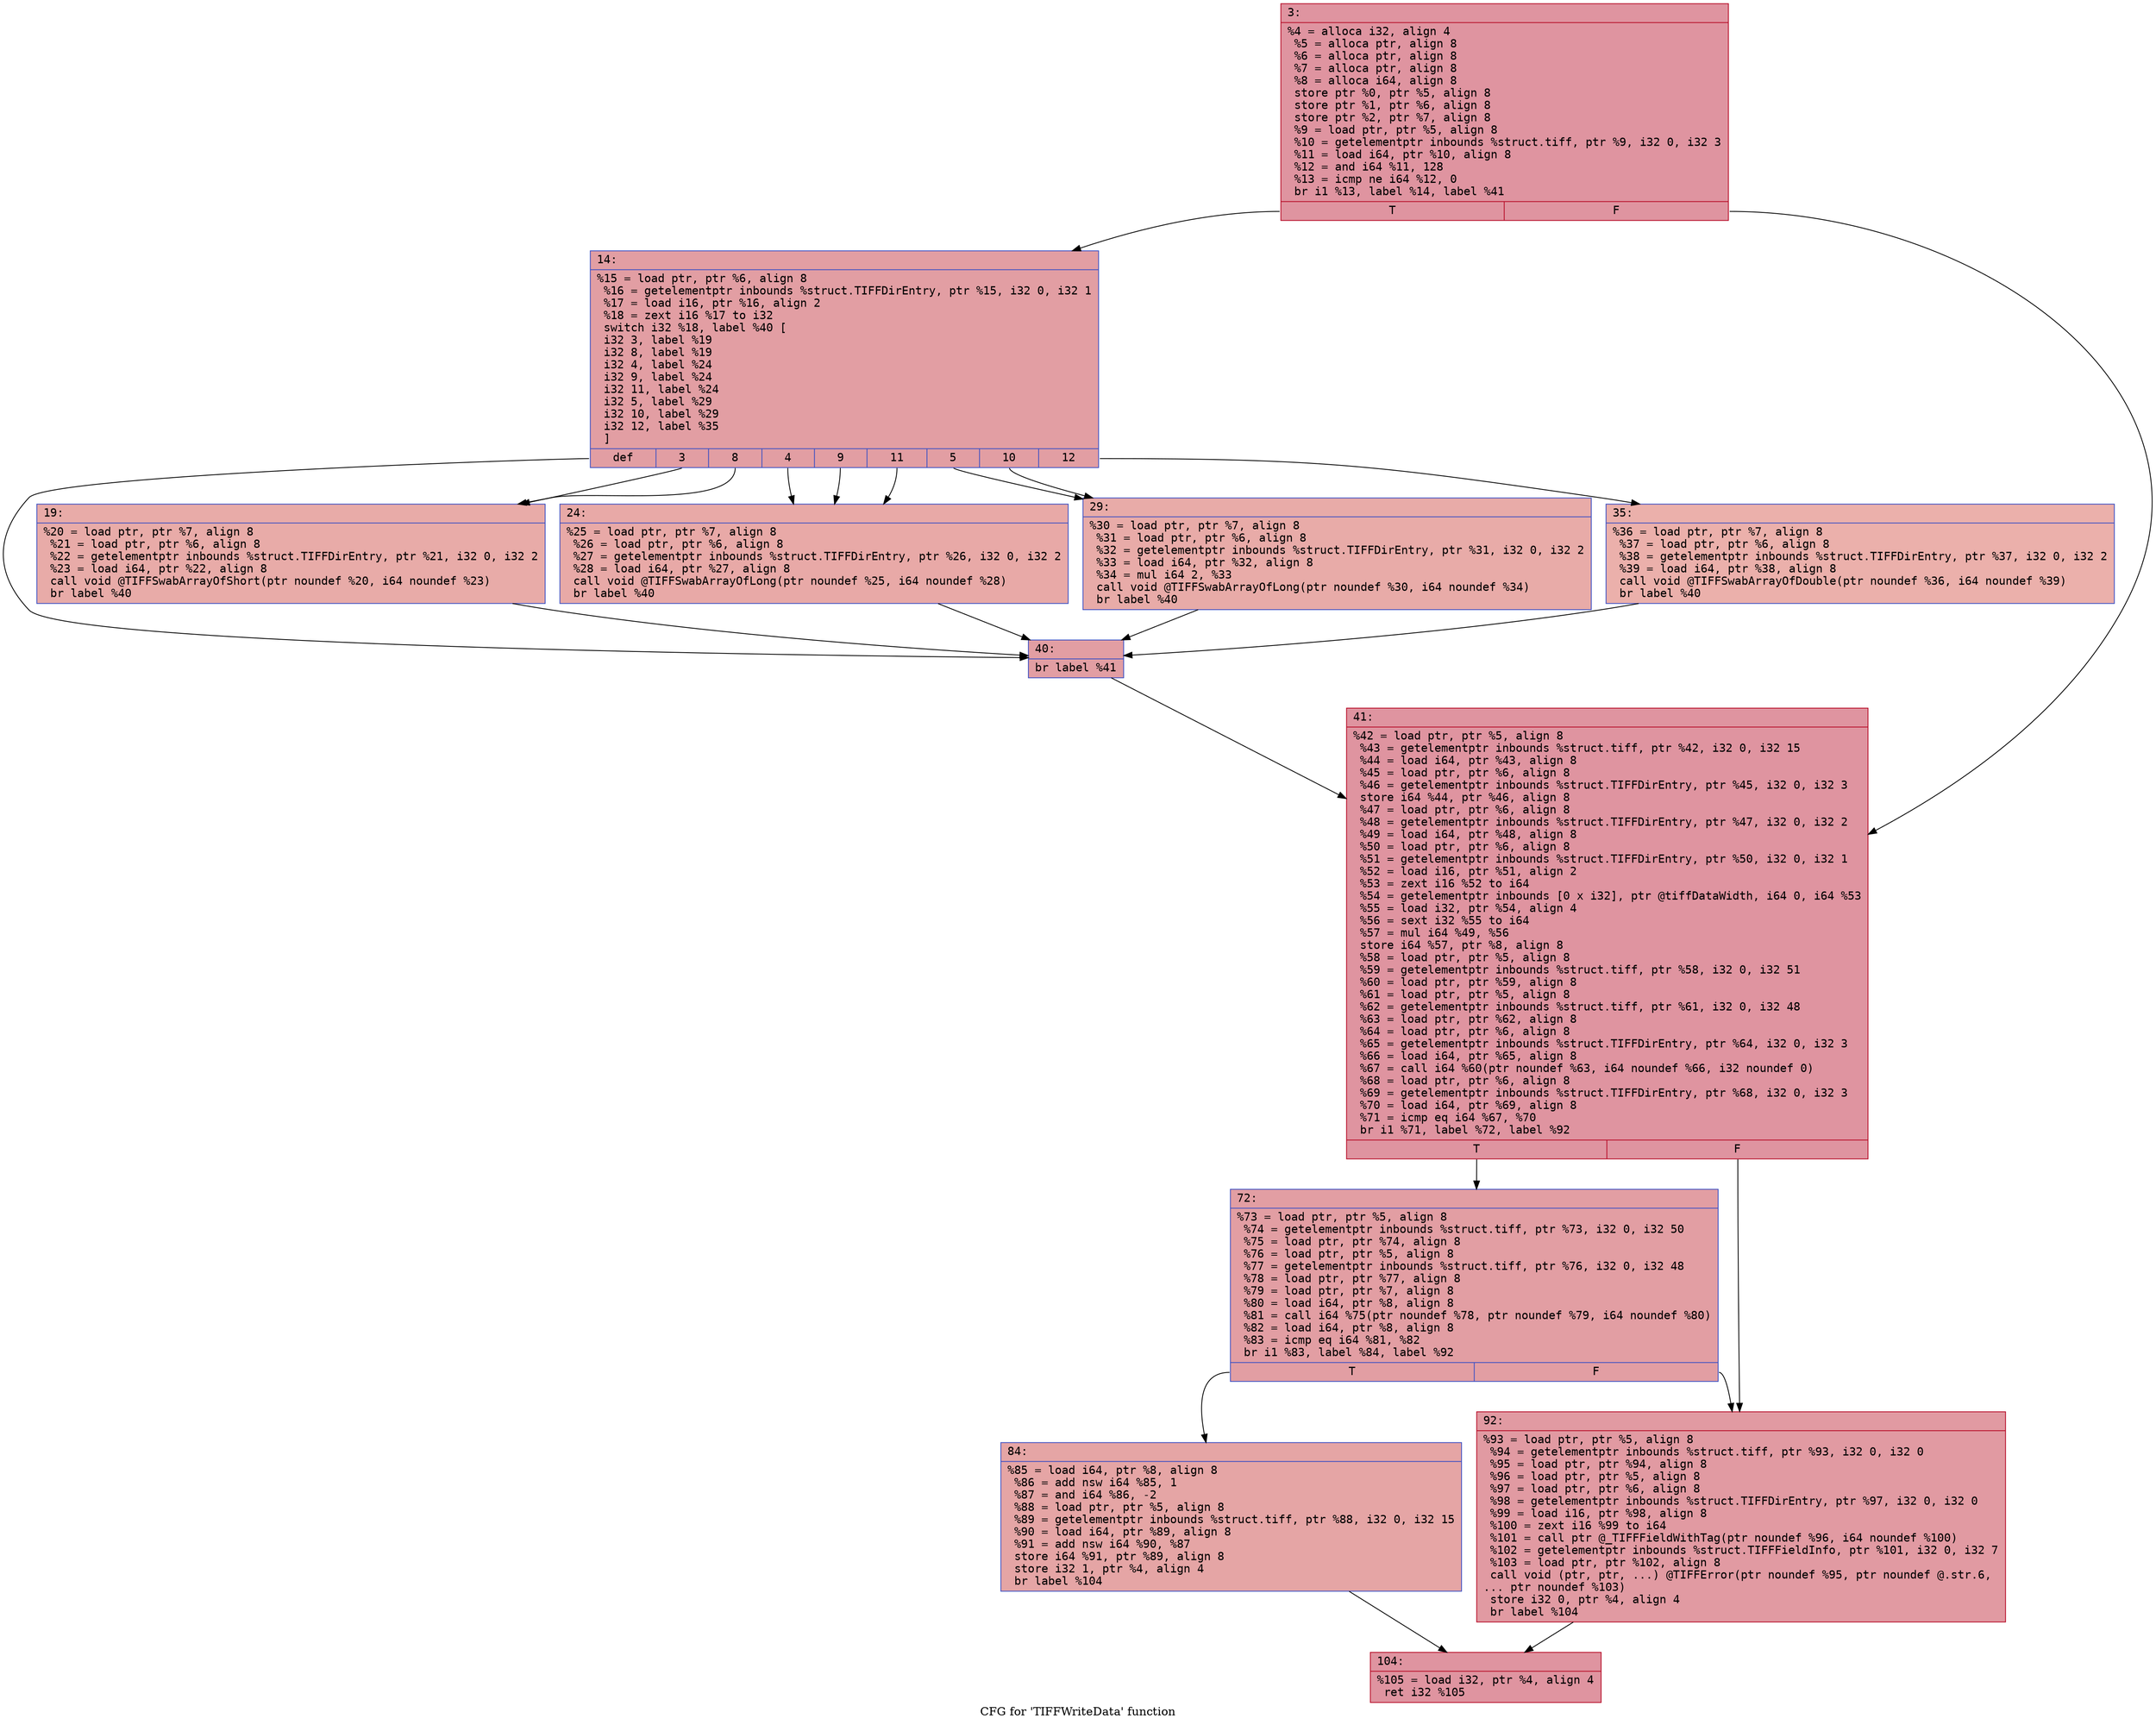 digraph "CFG for 'TIFFWriteData' function" {
	label="CFG for 'TIFFWriteData' function";

	Node0x6000017fe2b0 [shape=record,color="#b70d28ff", style=filled, fillcolor="#b70d2870" fontname="Courier",label="{3:\l|  %4 = alloca i32, align 4\l  %5 = alloca ptr, align 8\l  %6 = alloca ptr, align 8\l  %7 = alloca ptr, align 8\l  %8 = alloca i64, align 8\l  store ptr %0, ptr %5, align 8\l  store ptr %1, ptr %6, align 8\l  store ptr %2, ptr %7, align 8\l  %9 = load ptr, ptr %5, align 8\l  %10 = getelementptr inbounds %struct.tiff, ptr %9, i32 0, i32 3\l  %11 = load i64, ptr %10, align 8\l  %12 = and i64 %11, 128\l  %13 = icmp ne i64 %12, 0\l  br i1 %13, label %14, label %41\l|{<s0>T|<s1>F}}"];
	Node0x6000017fe2b0:s0 -> Node0x6000017fe300[tooltip="3 -> 14\nProbability 50.00%" ];
	Node0x6000017fe2b0:s1 -> Node0x6000017fe4e0[tooltip="3 -> 41\nProbability 50.00%" ];
	Node0x6000017fe300 [shape=record,color="#3d50c3ff", style=filled, fillcolor="#be242e70" fontname="Courier",label="{14:\l|  %15 = load ptr, ptr %6, align 8\l  %16 = getelementptr inbounds %struct.TIFFDirEntry, ptr %15, i32 0, i32 1\l  %17 = load i16, ptr %16, align 2\l  %18 = zext i16 %17 to i32\l  switch i32 %18, label %40 [\l    i32 3, label %19\l    i32 8, label %19\l    i32 4, label %24\l    i32 9, label %24\l    i32 11, label %24\l    i32 5, label %29\l    i32 10, label %29\l    i32 12, label %35\l  ]\l|{<s0>def|<s1>3|<s2>8|<s3>4|<s4>9|<s5>11|<s6>5|<s7>10|<s8>12}}"];
	Node0x6000017fe300:s0 -> Node0x6000017fe490[tooltip="14 -> 40\nProbability 11.11%" ];
	Node0x6000017fe300:s1 -> Node0x6000017fe350[tooltip="14 -> 19\nProbability 22.22%" ];
	Node0x6000017fe300:s2 -> Node0x6000017fe350[tooltip="14 -> 19\nProbability 22.22%" ];
	Node0x6000017fe300:s3 -> Node0x6000017fe3a0[tooltip="14 -> 24\nProbability 33.33%" ];
	Node0x6000017fe300:s4 -> Node0x6000017fe3a0[tooltip="14 -> 24\nProbability 33.33%" ];
	Node0x6000017fe300:s5 -> Node0x6000017fe3a0[tooltip="14 -> 24\nProbability 33.33%" ];
	Node0x6000017fe300:s6 -> Node0x6000017fe3f0[tooltip="14 -> 29\nProbability 22.22%" ];
	Node0x6000017fe300:s7 -> Node0x6000017fe3f0[tooltip="14 -> 29\nProbability 22.22%" ];
	Node0x6000017fe300:s8 -> Node0x6000017fe440[tooltip="14 -> 35\nProbability 11.11%" ];
	Node0x6000017fe350 [shape=record,color="#3d50c3ff", style=filled, fillcolor="#cc403a70" fontname="Courier",label="{19:\l|  %20 = load ptr, ptr %7, align 8\l  %21 = load ptr, ptr %6, align 8\l  %22 = getelementptr inbounds %struct.TIFFDirEntry, ptr %21, i32 0, i32 2\l  %23 = load i64, ptr %22, align 8\l  call void @TIFFSwabArrayOfShort(ptr noundef %20, i64 noundef %23)\l  br label %40\l}"];
	Node0x6000017fe350 -> Node0x6000017fe490[tooltip="19 -> 40\nProbability 100.00%" ];
	Node0x6000017fe3a0 [shape=record,color="#3d50c3ff", style=filled, fillcolor="#ca3b3770" fontname="Courier",label="{24:\l|  %25 = load ptr, ptr %7, align 8\l  %26 = load ptr, ptr %6, align 8\l  %27 = getelementptr inbounds %struct.TIFFDirEntry, ptr %26, i32 0, i32 2\l  %28 = load i64, ptr %27, align 8\l  call void @TIFFSwabArrayOfLong(ptr noundef %25, i64 noundef %28)\l  br label %40\l}"];
	Node0x6000017fe3a0 -> Node0x6000017fe490[tooltip="24 -> 40\nProbability 100.00%" ];
	Node0x6000017fe3f0 [shape=record,color="#3d50c3ff", style=filled, fillcolor="#cc403a70" fontname="Courier",label="{29:\l|  %30 = load ptr, ptr %7, align 8\l  %31 = load ptr, ptr %6, align 8\l  %32 = getelementptr inbounds %struct.TIFFDirEntry, ptr %31, i32 0, i32 2\l  %33 = load i64, ptr %32, align 8\l  %34 = mul i64 2, %33\l  call void @TIFFSwabArrayOfLong(ptr noundef %30, i64 noundef %34)\l  br label %40\l}"];
	Node0x6000017fe3f0 -> Node0x6000017fe490[tooltip="29 -> 40\nProbability 100.00%" ];
	Node0x6000017fe440 [shape=record,color="#3d50c3ff", style=filled, fillcolor="#d24b4070" fontname="Courier",label="{35:\l|  %36 = load ptr, ptr %7, align 8\l  %37 = load ptr, ptr %6, align 8\l  %38 = getelementptr inbounds %struct.TIFFDirEntry, ptr %37, i32 0, i32 2\l  %39 = load i64, ptr %38, align 8\l  call void @TIFFSwabArrayOfDouble(ptr noundef %36, i64 noundef %39)\l  br label %40\l}"];
	Node0x6000017fe440 -> Node0x6000017fe490[tooltip="35 -> 40\nProbability 100.00%" ];
	Node0x6000017fe490 [shape=record,color="#3d50c3ff", style=filled, fillcolor="#be242e70" fontname="Courier",label="{40:\l|  br label %41\l}"];
	Node0x6000017fe490 -> Node0x6000017fe4e0[tooltip="40 -> 41\nProbability 100.00%" ];
	Node0x6000017fe4e0 [shape=record,color="#b70d28ff", style=filled, fillcolor="#b70d2870" fontname="Courier",label="{41:\l|  %42 = load ptr, ptr %5, align 8\l  %43 = getelementptr inbounds %struct.tiff, ptr %42, i32 0, i32 15\l  %44 = load i64, ptr %43, align 8\l  %45 = load ptr, ptr %6, align 8\l  %46 = getelementptr inbounds %struct.TIFFDirEntry, ptr %45, i32 0, i32 3\l  store i64 %44, ptr %46, align 8\l  %47 = load ptr, ptr %6, align 8\l  %48 = getelementptr inbounds %struct.TIFFDirEntry, ptr %47, i32 0, i32 2\l  %49 = load i64, ptr %48, align 8\l  %50 = load ptr, ptr %6, align 8\l  %51 = getelementptr inbounds %struct.TIFFDirEntry, ptr %50, i32 0, i32 1\l  %52 = load i16, ptr %51, align 2\l  %53 = zext i16 %52 to i64\l  %54 = getelementptr inbounds [0 x i32], ptr @tiffDataWidth, i64 0, i64 %53\l  %55 = load i32, ptr %54, align 4\l  %56 = sext i32 %55 to i64\l  %57 = mul i64 %49, %56\l  store i64 %57, ptr %8, align 8\l  %58 = load ptr, ptr %5, align 8\l  %59 = getelementptr inbounds %struct.tiff, ptr %58, i32 0, i32 51\l  %60 = load ptr, ptr %59, align 8\l  %61 = load ptr, ptr %5, align 8\l  %62 = getelementptr inbounds %struct.tiff, ptr %61, i32 0, i32 48\l  %63 = load ptr, ptr %62, align 8\l  %64 = load ptr, ptr %6, align 8\l  %65 = getelementptr inbounds %struct.TIFFDirEntry, ptr %64, i32 0, i32 3\l  %66 = load i64, ptr %65, align 8\l  %67 = call i64 %60(ptr noundef %63, i64 noundef %66, i32 noundef 0)\l  %68 = load ptr, ptr %6, align 8\l  %69 = getelementptr inbounds %struct.TIFFDirEntry, ptr %68, i32 0, i32 3\l  %70 = load i64, ptr %69, align 8\l  %71 = icmp eq i64 %67, %70\l  br i1 %71, label %72, label %92\l|{<s0>T|<s1>F}}"];
	Node0x6000017fe4e0:s0 -> Node0x6000017fe530[tooltip="41 -> 72\nProbability 50.00%" ];
	Node0x6000017fe4e0:s1 -> Node0x6000017fe5d0[tooltip="41 -> 92\nProbability 50.00%" ];
	Node0x6000017fe530 [shape=record,color="#3d50c3ff", style=filled, fillcolor="#be242e70" fontname="Courier",label="{72:\l|  %73 = load ptr, ptr %5, align 8\l  %74 = getelementptr inbounds %struct.tiff, ptr %73, i32 0, i32 50\l  %75 = load ptr, ptr %74, align 8\l  %76 = load ptr, ptr %5, align 8\l  %77 = getelementptr inbounds %struct.tiff, ptr %76, i32 0, i32 48\l  %78 = load ptr, ptr %77, align 8\l  %79 = load ptr, ptr %7, align 8\l  %80 = load i64, ptr %8, align 8\l  %81 = call i64 %75(ptr noundef %78, ptr noundef %79, i64 noundef %80)\l  %82 = load i64, ptr %8, align 8\l  %83 = icmp eq i64 %81, %82\l  br i1 %83, label %84, label %92\l|{<s0>T|<s1>F}}"];
	Node0x6000017fe530:s0 -> Node0x6000017fe580[tooltip="72 -> 84\nProbability 50.00%" ];
	Node0x6000017fe530:s1 -> Node0x6000017fe5d0[tooltip="72 -> 92\nProbability 50.00%" ];
	Node0x6000017fe580 [shape=record,color="#3d50c3ff", style=filled, fillcolor="#c5333470" fontname="Courier",label="{84:\l|  %85 = load i64, ptr %8, align 8\l  %86 = add nsw i64 %85, 1\l  %87 = and i64 %86, -2\l  %88 = load ptr, ptr %5, align 8\l  %89 = getelementptr inbounds %struct.tiff, ptr %88, i32 0, i32 15\l  %90 = load i64, ptr %89, align 8\l  %91 = add nsw i64 %90, %87\l  store i64 %91, ptr %89, align 8\l  store i32 1, ptr %4, align 4\l  br label %104\l}"];
	Node0x6000017fe580 -> Node0x6000017fe620[tooltip="84 -> 104\nProbability 100.00%" ];
	Node0x6000017fe5d0 [shape=record,color="#b70d28ff", style=filled, fillcolor="#bb1b2c70" fontname="Courier",label="{92:\l|  %93 = load ptr, ptr %5, align 8\l  %94 = getelementptr inbounds %struct.tiff, ptr %93, i32 0, i32 0\l  %95 = load ptr, ptr %94, align 8\l  %96 = load ptr, ptr %5, align 8\l  %97 = load ptr, ptr %6, align 8\l  %98 = getelementptr inbounds %struct.TIFFDirEntry, ptr %97, i32 0, i32 0\l  %99 = load i16, ptr %98, align 8\l  %100 = zext i16 %99 to i64\l  %101 = call ptr @_TIFFFieldWithTag(ptr noundef %96, i64 noundef %100)\l  %102 = getelementptr inbounds %struct.TIFFFieldInfo, ptr %101, i32 0, i32 7\l  %103 = load ptr, ptr %102, align 8\l  call void (ptr, ptr, ...) @TIFFError(ptr noundef %95, ptr noundef @.str.6,\l... ptr noundef %103)\l  store i32 0, ptr %4, align 4\l  br label %104\l}"];
	Node0x6000017fe5d0 -> Node0x6000017fe620[tooltip="92 -> 104\nProbability 100.00%" ];
	Node0x6000017fe620 [shape=record,color="#b70d28ff", style=filled, fillcolor="#b70d2870" fontname="Courier",label="{104:\l|  %105 = load i32, ptr %4, align 4\l  ret i32 %105\l}"];
}
